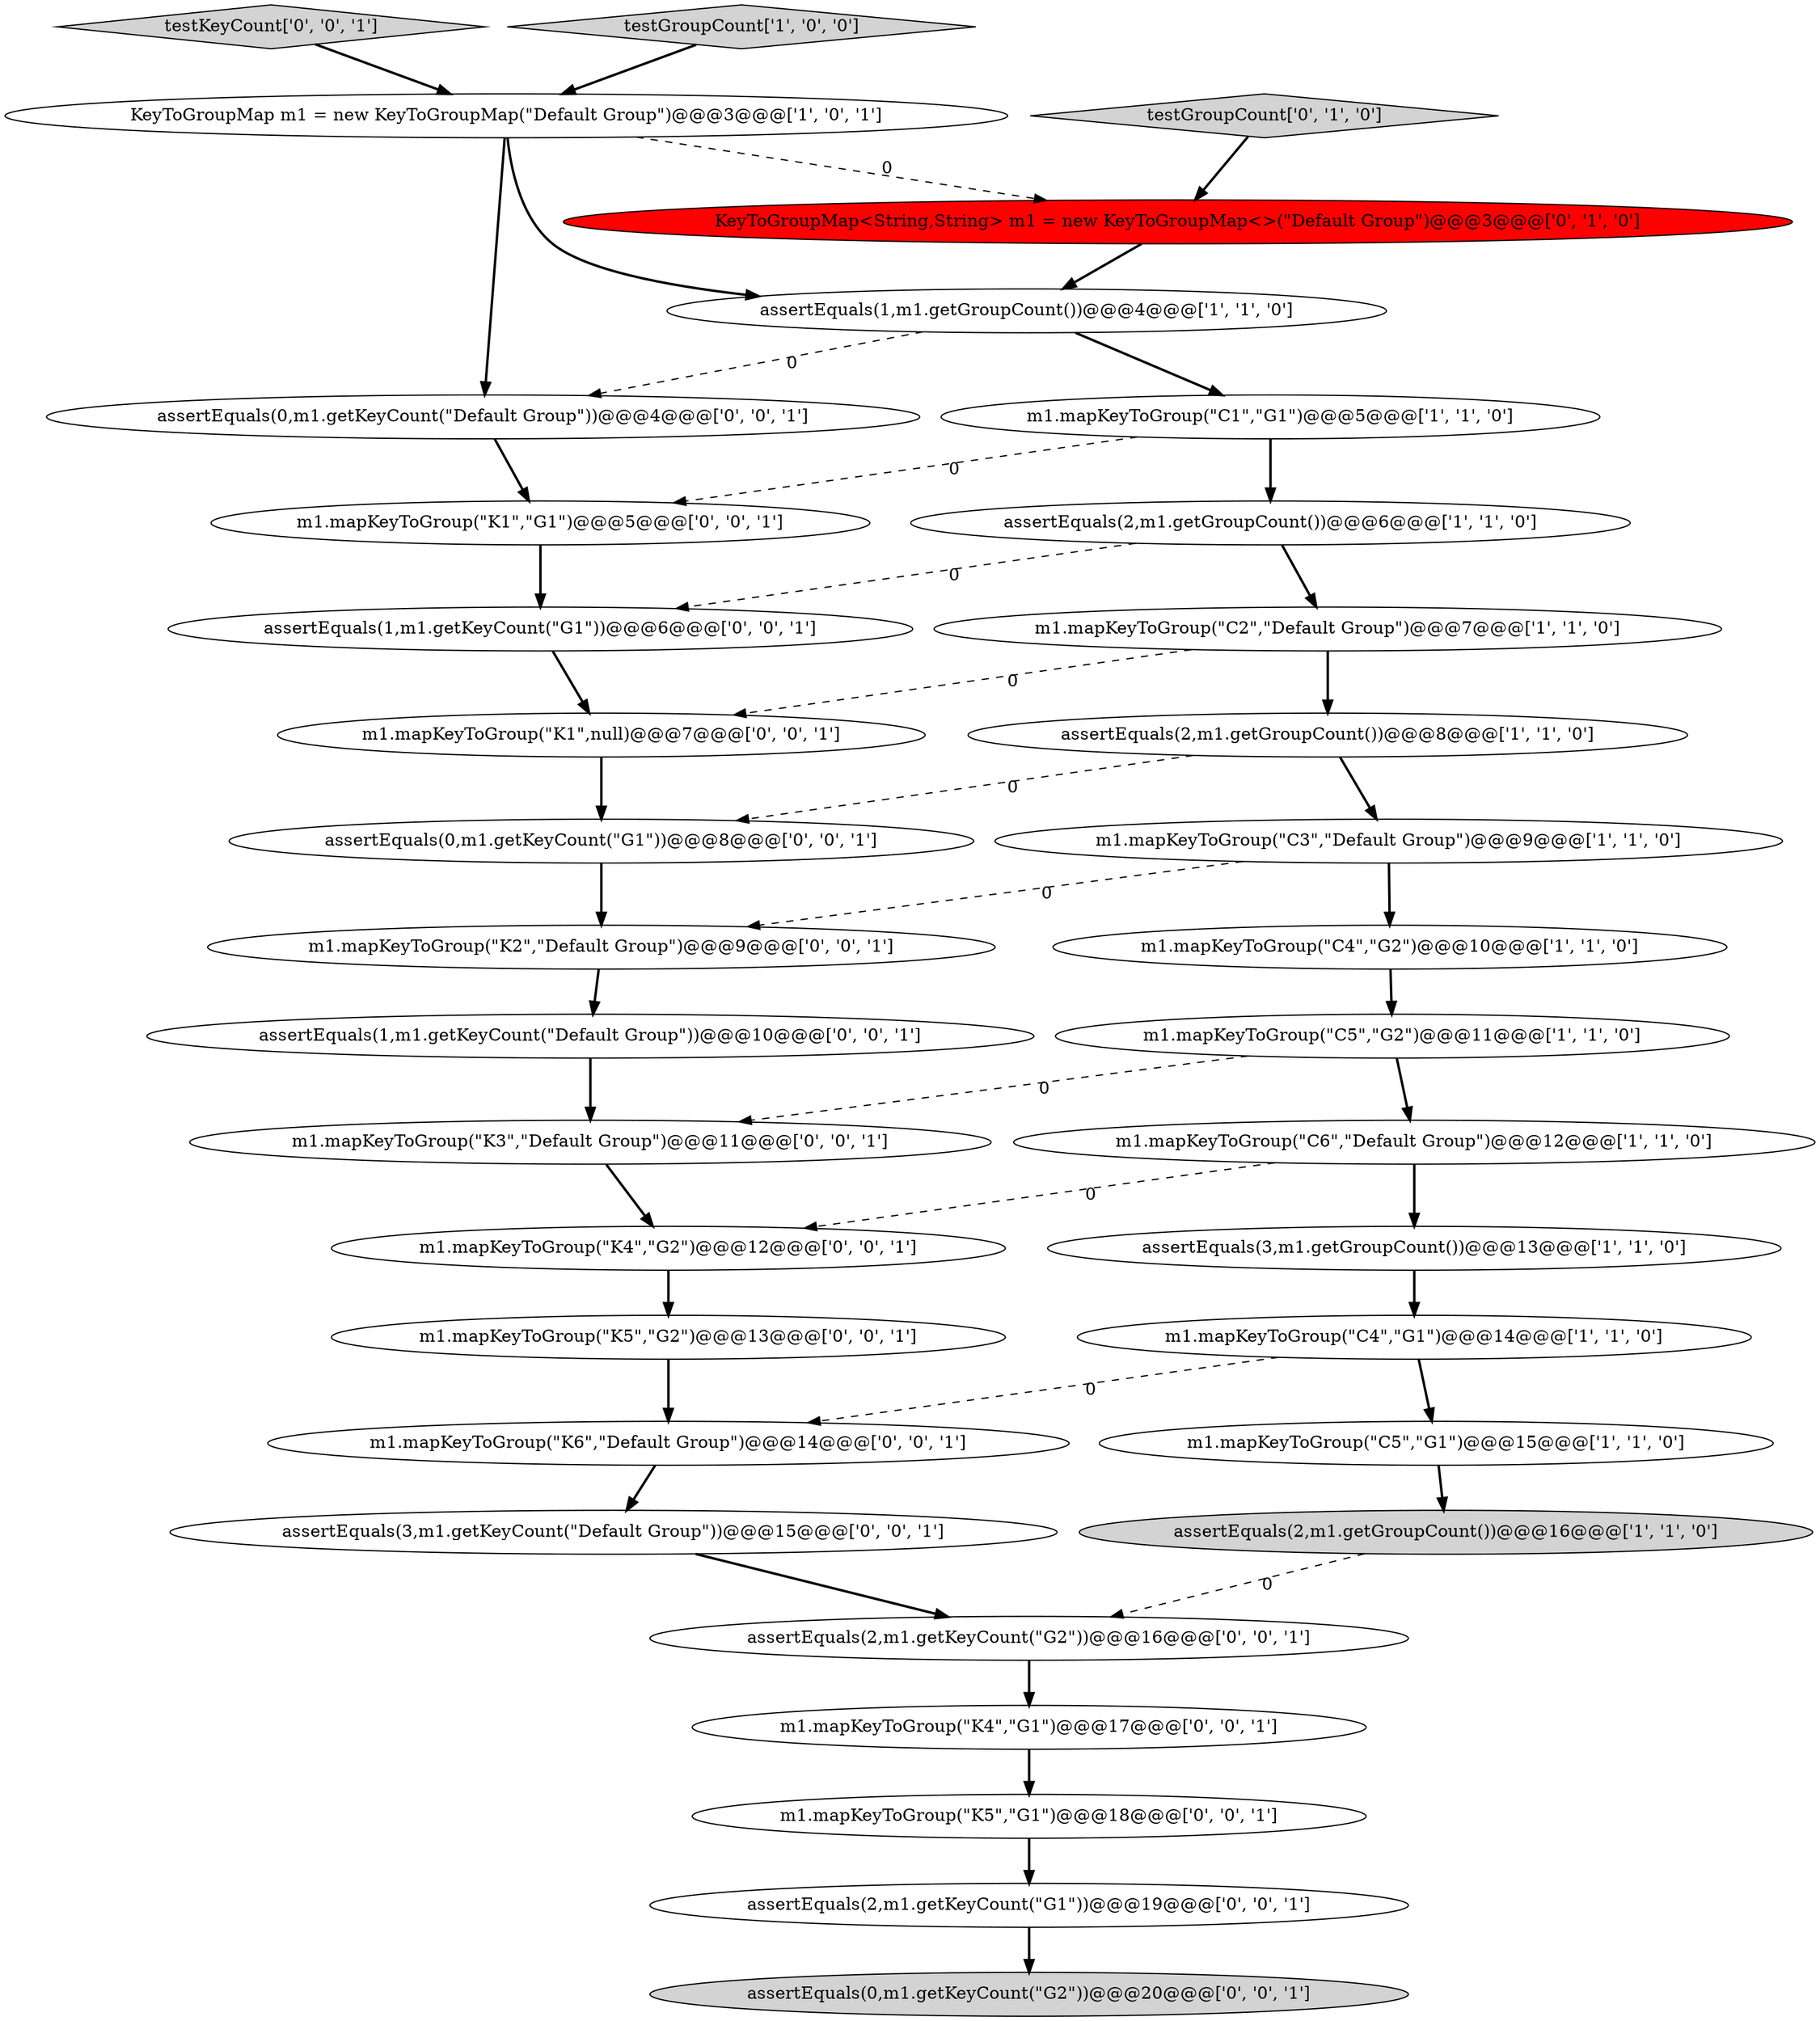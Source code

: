 digraph {
32 [style = filled, label = "assertEquals(1,m1.getKeyCount(\"G1\"))@@@6@@@['0', '0', '1']", fillcolor = white, shape = ellipse image = "AAA0AAABBB3BBB"];
15 [style = filled, label = "KeyToGroupMap<String,String> m1 = new KeyToGroupMap<>(\"Default Group\")@@@3@@@['0', '1', '0']", fillcolor = red, shape = ellipse image = "AAA1AAABBB2BBB"];
0 [style = filled, label = "m1.mapKeyToGroup(\"C5\",\"G2\")@@@11@@@['1', '1', '0']", fillcolor = white, shape = ellipse image = "AAA0AAABBB1BBB"];
10 [style = filled, label = "m1.mapKeyToGroup(\"C6\",\"Default Group\")@@@12@@@['1', '1', '0']", fillcolor = white, shape = ellipse image = "AAA0AAABBB1BBB"];
7 [style = filled, label = "m1.mapKeyToGroup(\"C4\",\"G2\")@@@10@@@['1', '1', '0']", fillcolor = white, shape = ellipse image = "AAA0AAABBB1BBB"];
14 [style = filled, label = "assertEquals(2,m1.getGroupCount())@@@8@@@['1', '1', '0']", fillcolor = white, shape = ellipse image = "AAA0AAABBB1BBB"];
9 [style = filled, label = "m1.mapKeyToGroup(\"C3\",\"Default Group\")@@@9@@@['1', '1', '0']", fillcolor = white, shape = ellipse image = "AAA0AAABBB1BBB"];
11 [style = filled, label = "m1.mapKeyToGroup(\"C2\",\"Default Group\")@@@7@@@['1', '1', '0']", fillcolor = white, shape = ellipse image = "AAA0AAABBB1BBB"];
1 [style = filled, label = "m1.mapKeyToGroup(\"C4\",\"G1\")@@@14@@@['1', '1', '0']", fillcolor = white, shape = ellipse image = "AAA0AAABBB1BBB"];
29 [style = filled, label = "m1.mapKeyToGroup(\"K1\",\"G1\")@@@5@@@['0', '0', '1']", fillcolor = white, shape = ellipse image = "AAA0AAABBB3BBB"];
24 [style = filled, label = "testKeyCount['0', '0', '1']", fillcolor = lightgray, shape = diamond image = "AAA0AAABBB3BBB"];
21 [style = filled, label = "m1.mapKeyToGroup(\"K2\",\"Default Group\")@@@9@@@['0', '0', '1']", fillcolor = white, shape = ellipse image = "AAA0AAABBB3BBB"];
6 [style = filled, label = "m1.mapKeyToGroup(\"C1\",\"G1\")@@@5@@@['1', '1', '0']", fillcolor = white, shape = ellipse image = "AAA0AAABBB1BBB"];
26 [style = filled, label = "m1.mapKeyToGroup(\"K5\",\"G1\")@@@18@@@['0', '0', '1']", fillcolor = white, shape = ellipse image = "AAA0AAABBB3BBB"];
27 [style = filled, label = "m1.mapKeyToGroup(\"K1\",null)@@@7@@@['0', '0', '1']", fillcolor = white, shape = ellipse image = "AAA0AAABBB3BBB"];
20 [style = filled, label = "assertEquals(0,m1.getKeyCount(\"G2\"))@@@20@@@['0', '0', '1']", fillcolor = lightgray, shape = ellipse image = "AAA0AAABBB3BBB"];
5 [style = filled, label = "assertEquals(2,m1.getGroupCount())@@@6@@@['1', '1', '0']", fillcolor = white, shape = ellipse image = "AAA0AAABBB1BBB"];
33 [style = filled, label = "m1.mapKeyToGroup(\"K4\",\"G2\")@@@12@@@['0', '0', '1']", fillcolor = white, shape = ellipse image = "AAA0AAABBB3BBB"];
2 [style = filled, label = "testGroupCount['1', '0', '0']", fillcolor = lightgray, shape = diamond image = "AAA0AAABBB1BBB"];
4 [style = filled, label = "m1.mapKeyToGroup(\"C5\",\"G1\")@@@15@@@['1', '1', '0']", fillcolor = white, shape = ellipse image = "AAA0AAABBB1BBB"];
31 [style = filled, label = "assertEquals(0,m1.getKeyCount(\"Default Group\"))@@@4@@@['0', '0', '1']", fillcolor = white, shape = ellipse image = "AAA0AAABBB3BBB"];
8 [style = filled, label = "KeyToGroupMap m1 = new KeyToGroupMap(\"Default Group\")@@@3@@@['1', '0', '1']", fillcolor = white, shape = ellipse image = "AAA0AAABBB1BBB"];
28 [style = filled, label = "m1.mapKeyToGroup(\"K6\",\"Default Group\")@@@14@@@['0', '0', '1']", fillcolor = white, shape = ellipse image = "AAA0AAABBB3BBB"];
18 [style = filled, label = "assertEquals(0,m1.getKeyCount(\"G1\"))@@@8@@@['0', '0', '1']", fillcolor = white, shape = ellipse image = "AAA0AAABBB3BBB"];
30 [style = filled, label = "m1.mapKeyToGroup(\"K5\",\"G2\")@@@13@@@['0', '0', '1']", fillcolor = white, shape = ellipse image = "AAA0AAABBB3BBB"];
22 [style = filled, label = "m1.mapKeyToGroup(\"K4\",\"G1\")@@@17@@@['0', '0', '1']", fillcolor = white, shape = ellipse image = "AAA0AAABBB3BBB"];
23 [style = filled, label = "assertEquals(3,m1.getKeyCount(\"Default Group\"))@@@15@@@['0', '0', '1']", fillcolor = white, shape = ellipse image = "AAA0AAABBB3BBB"];
34 [style = filled, label = "assertEquals(2,m1.getKeyCount(\"G2\"))@@@16@@@['0', '0', '1']", fillcolor = white, shape = ellipse image = "AAA0AAABBB3BBB"];
19 [style = filled, label = "assertEquals(1,m1.getKeyCount(\"Default Group\"))@@@10@@@['0', '0', '1']", fillcolor = white, shape = ellipse image = "AAA0AAABBB3BBB"];
17 [style = filled, label = "m1.mapKeyToGroup(\"K3\",\"Default Group\")@@@11@@@['0', '0', '1']", fillcolor = white, shape = ellipse image = "AAA0AAABBB3BBB"];
3 [style = filled, label = "assertEquals(1,m1.getGroupCount())@@@4@@@['1', '1', '0']", fillcolor = white, shape = ellipse image = "AAA0AAABBB1BBB"];
25 [style = filled, label = "assertEquals(2,m1.getKeyCount(\"G1\"))@@@19@@@['0', '0', '1']", fillcolor = white, shape = ellipse image = "AAA0AAABBB3BBB"];
13 [style = filled, label = "assertEquals(2,m1.getGroupCount())@@@16@@@['1', '1', '0']", fillcolor = lightgray, shape = ellipse image = "AAA0AAABBB1BBB"];
16 [style = filled, label = "testGroupCount['0', '1', '0']", fillcolor = lightgray, shape = diamond image = "AAA0AAABBB2BBB"];
12 [style = filled, label = "assertEquals(3,m1.getGroupCount())@@@13@@@['1', '1', '0']", fillcolor = white, shape = ellipse image = "AAA0AAABBB1BBB"];
22->26 [style = bold, label=""];
16->15 [style = bold, label=""];
27->18 [style = bold, label=""];
1->4 [style = bold, label=""];
21->19 [style = bold, label=""];
8->31 [style = bold, label=""];
11->14 [style = bold, label=""];
3->31 [style = dashed, label="0"];
26->25 [style = bold, label=""];
4->13 [style = bold, label=""];
8->3 [style = bold, label=""];
8->15 [style = dashed, label="0"];
3->6 [style = bold, label=""];
31->29 [style = bold, label=""];
32->27 [style = bold, label=""];
7->0 [style = bold, label=""];
17->33 [style = bold, label=""];
10->33 [style = dashed, label="0"];
19->17 [style = bold, label=""];
1->28 [style = dashed, label="0"];
9->7 [style = bold, label=""];
15->3 [style = bold, label=""];
12->1 [style = bold, label=""];
0->17 [style = dashed, label="0"];
34->22 [style = bold, label=""];
5->32 [style = dashed, label="0"];
6->5 [style = bold, label=""];
25->20 [style = bold, label=""];
0->10 [style = bold, label=""];
30->28 [style = bold, label=""];
6->29 [style = dashed, label="0"];
9->21 [style = dashed, label="0"];
10->12 [style = bold, label=""];
28->23 [style = bold, label=""];
29->32 [style = bold, label=""];
33->30 [style = bold, label=""];
23->34 [style = bold, label=""];
14->9 [style = bold, label=""];
5->11 [style = bold, label=""];
11->27 [style = dashed, label="0"];
18->21 [style = bold, label=""];
24->8 [style = bold, label=""];
14->18 [style = dashed, label="0"];
13->34 [style = dashed, label="0"];
2->8 [style = bold, label=""];
}
